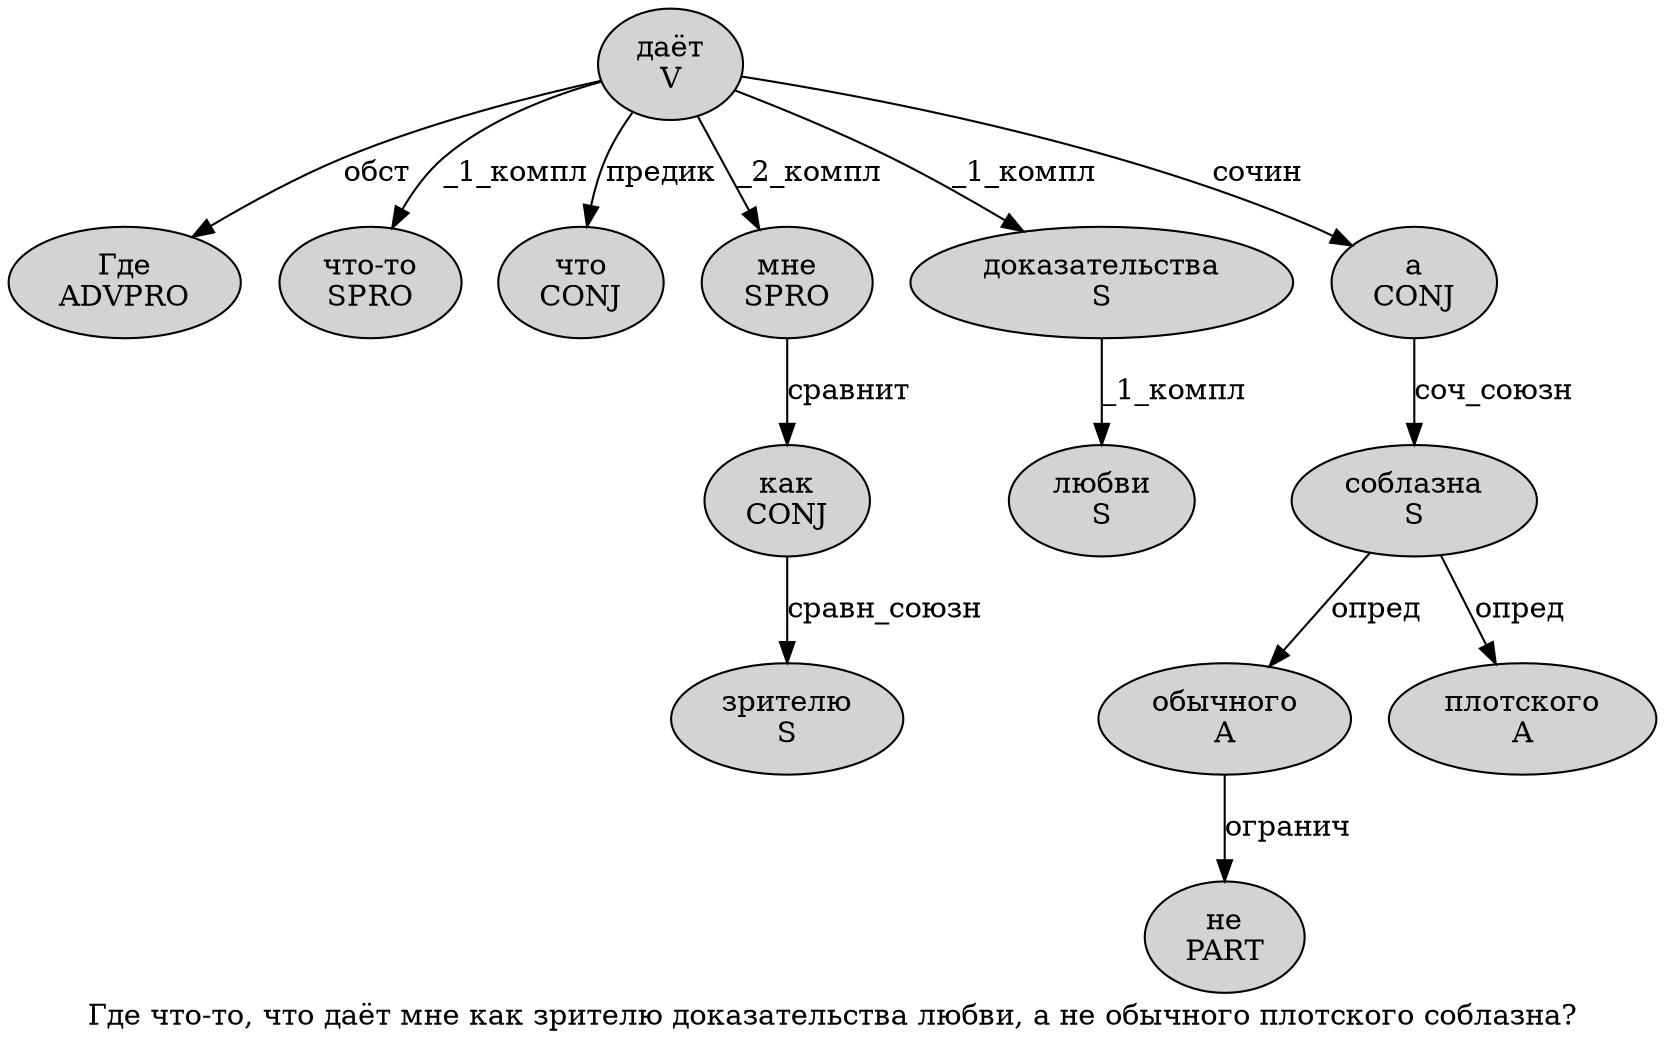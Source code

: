 digraph SENTENCE_3061 {
	graph [label="Где что-то, что даёт мне как зрителю доказательства любви, а не обычного плотского соблазна?"]
	node [style=filled]
		0 [label="Где
ADVPRO" color="" fillcolor=lightgray penwidth=1 shape=ellipse]
		1 [label="что-то
SPRO" color="" fillcolor=lightgray penwidth=1 shape=ellipse]
		3 [label="что
CONJ" color="" fillcolor=lightgray penwidth=1 shape=ellipse]
		4 [label="даёт
V" color="" fillcolor=lightgray penwidth=1 shape=ellipse]
		5 [label="мне
SPRO" color="" fillcolor=lightgray penwidth=1 shape=ellipse]
		6 [label="как
CONJ" color="" fillcolor=lightgray penwidth=1 shape=ellipse]
		7 [label="зрителю
S" color="" fillcolor=lightgray penwidth=1 shape=ellipse]
		8 [label="доказательства
S" color="" fillcolor=lightgray penwidth=1 shape=ellipse]
		9 [label="любви
S" color="" fillcolor=lightgray penwidth=1 shape=ellipse]
		11 [label="а
CONJ" color="" fillcolor=lightgray penwidth=1 shape=ellipse]
		12 [label="не
PART" color="" fillcolor=lightgray penwidth=1 shape=ellipse]
		13 [label="обычного
A" color="" fillcolor=lightgray penwidth=1 shape=ellipse]
		14 [label="плотского
A" color="" fillcolor=lightgray penwidth=1 shape=ellipse]
		15 [label="соблазна
S" color="" fillcolor=lightgray penwidth=1 shape=ellipse]
			8 -> 9 [label="_1_компл"]
			4 -> 0 [label="обст"]
			4 -> 1 [label="_1_компл"]
			4 -> 3 [label="предик"]
			4 -> 5 [label="_2_компл"]
			4 -> 8 [label="_1_компл"]
			4 -> 11 [label="сочин"]
			11 -> 15 [label="соч_союзн"]
			6 -> 7 [label="сравн_союзн"]
			5 -> 6 [label="сравнит"]
			15 -> 13 [label="опред"]
			15 -> 14 [label="опред"]
			13 -> 12 [label="огранич"]
}